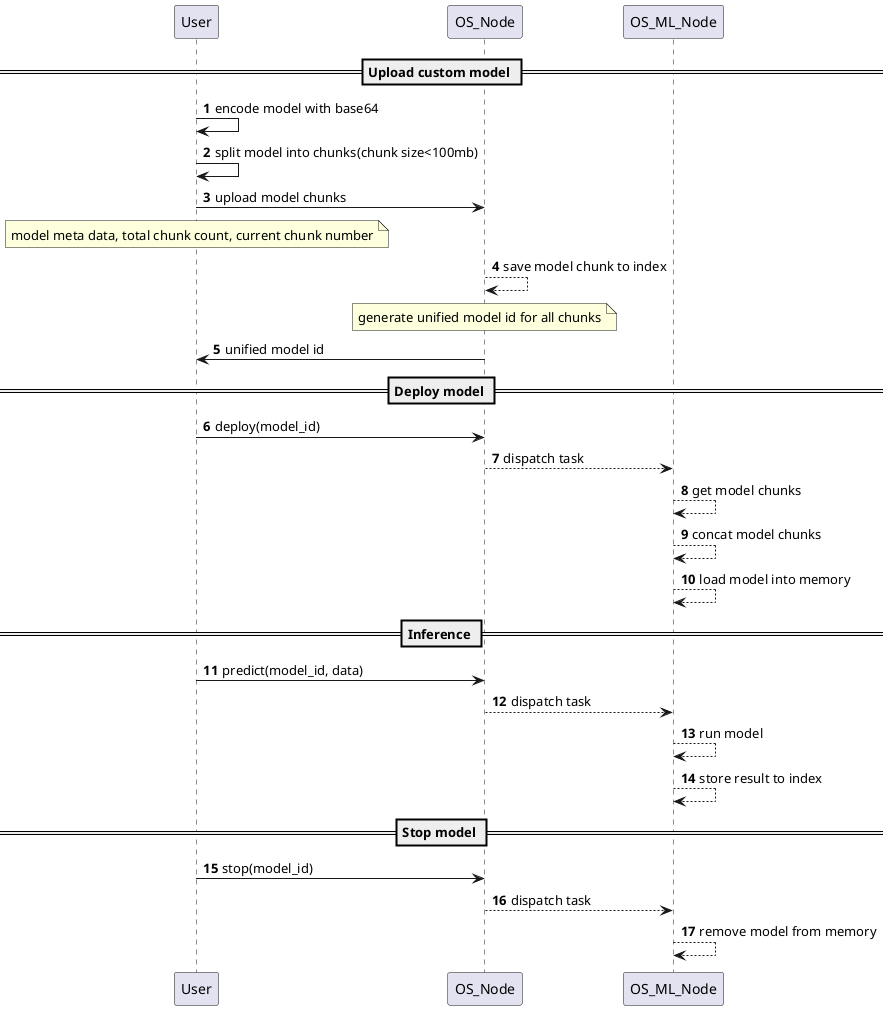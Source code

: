 @startuml
'https://plantuml.com/sequence-diagram

autonumber
== Upload custom model ==
User -> User: encode model with base64
User -> User: split model into chunks(chunk size<100mb)
User -> OS_Node: upload model chunks
note over User: model meta data, total chunk count, current chunk number
OS_Node --> OS_Node: save model chunk to index
note over OS_Node: generate unified model id for all chunks
OS_Node -> User: unified model id

== Deploy model ==
User -> OS_Node: deploy(model_id)
OS_Node --> OS_ML_Node: dispatch task
OS_ML_Node --> OS_ML_Node: get model chunks
OS_ML_Node --> OS_ML_Node: concat model chunks
OS_ML_Node --> OS_ML_Node: load model into memory

== Inference ==
User -> OS_Node: predict(model_id, data)
OS_Node --> OS_ML_Node: dispatch task
OS_ML_Node --> OS_ML_Node: run model
OS_ML_Node --> OS_ML_Node: store result to index
'alt async task/set result index:
'
'else sync task:
'    OS_ML_Node -> OS_N
'end group
== Stop model ==
User -> OS_Node: stop(model_id)
OS_Node --> OS_ML_Node: dispatch task
OS_ML_Node --> OS_ML_Node: remove model from memory

@enduml